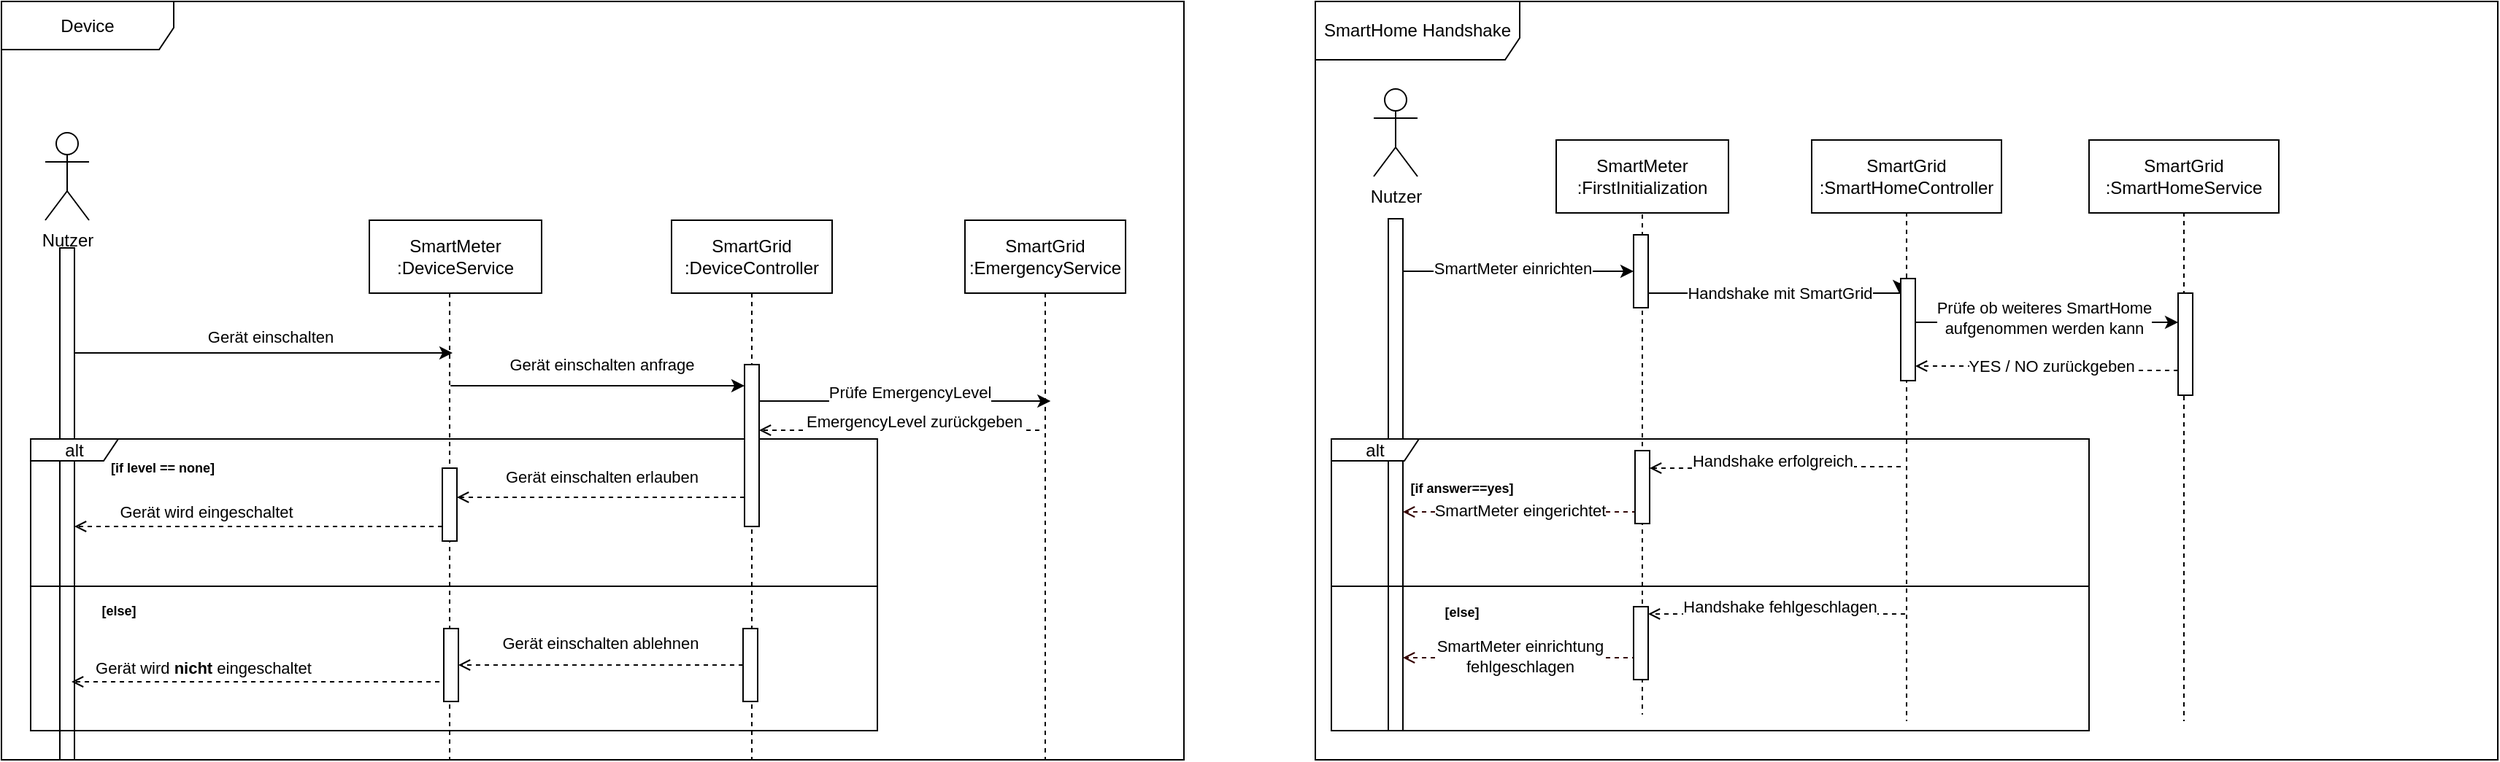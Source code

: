 <mxfile version="21.3.8" type="onedrive">
  <diagram name="Seite-1" id="lq7bRLRTC3t2yh929jAu">
    <mxGraphModel grid="1" page="1" gridSize="10" guides="1" tooltips="1" connect="1" arrows="1" fold="1" pageScale="1" pageWidth="827" pageHeight="1169" math="0" shadow="0">
      <root>
        <mxCell id="0" />
        <mxCell id="1" parent="0" />
        <mxCell id="w78qbZowzyhyov0wYwWb-1" value="Device" style="shape=umlFrame;whiteSpace=wrap;html=1;pointerEvents=0;width=118;height=33;" vertex="1" parent="1">
          <mxGeometry x="30" y="120" width="810" height="520" as="geometry" />
        </mxCell>
        <mxCell id="w78qbZowzyhyov0wYwWb-2" value="SmartMeter&lt;br&gt;:DeviceService" style="html=1;whiteSpace=wrap;" vertex="1" parent="1">
          <mxGeometry x="282" y="270" width="118" height="50" as="geometry" />
        </mxCell>
        <mxCell id="w78qbZowzyhyov0wYwWb-3" value="SmartGrid&lt;br&gt;:DeviceController" style="html=1;whiteSpace=wrap;" vertex="1" parent="1">
          <mxGeometry x="489" y="270" width="110" height="50" as="geometry" />
        </mxCell>
        <mxCell id="w78qbZowzyhyov0wYwWb-7" value="" style="line;strokeWidth=1;fillColor=none;align=left;verticalAlign=middle;spacingTop=-1;spacingLeft=3;spacingRight=3;rotatable=0;labelPosition=right;points=[];portConstraint=eastwest;strokeColor=inherit;dashed=1;direction=south;" vertex="1" parent="1">
          <mxGeometry x="333" y="320" width="8" height="320" as="geometry" />
        </mxCell>
        <mxCell id="w78qbZowzyhyov0wYwWb-8" value="" style="line;strokeWidth=1;fillColor=none;align=left;verticalAlign=middle;spacingTop=-1;spacingLeft=3;spacingRight=3;rotatable=0;labelPosition=right;points=[];portConstraint=eastwest;strokeColor=inherit;dashed=1;direction=south;" vertex="1" parent="1">
          <mxGeometry x="540" y="320" width="8" height="320" as="geometry" />
        </mxCell>
        <mxCell id="w78qbZowzyhyov0wYwWb-28" style="edgeStyle=elbowEdgeStyle;rounded=0;orthogonalLoop=1;jettySize=auto;html=1;elbow=vertical;curved=0;dashed=1;endArrow=open;endFill=0;" edge="1" parent="1" source="w78qbZowzyhyov0wYwWb-12" target="w78qbZowzyhyov0wYwWb-25">
          <mxGeometry relative="1" as="geometry" />
        </mxCell>
        <mxCell id="w78qbZowzyhyov0wYwWb-38" style="edgeStyle=elbowEdgeStyle;rounded=0;orthogonalLoop=1;jettySize=auto;html=1;elbow=vertical;curved=0;entryX=0.171;entryY=0.046;entryDx=0;entryDy=0;entryPerimeter=0;" edge="1" parent="1">
          <mxGeometry relative="1" as="geometry">
            <mxPoint x="549" y="394" as="sourcePoint" />
            <mxPoint x="748.632" y="393.72" as="targetPoint" />
          </mxGeometry>
        </mxCell>
        <mxCell id="w78qbZowzyhyov0wYwWb-39" value="&lt;div&gt;Prüfe EmergencyLevel&lt;/div&gt;" style="edgeLabel;html=1;align=center;verticalAlign=middle;resizable=0;points=[];" vertex="1" connectable="0" parent="w78qbZowzyhyov0wYwWb-38">
          <mxGeometry x="0.336" y="-1" relative="1" as="geometry">
            <mxPoint x="-31" y="-7" as="offset" />
          </mxGeometry>
        </mxCell>
        <mxCell id="w78qbZowzyhyov0wYwWb-22" value="&lt;font style=&quot;font-size: 9px;&quot;&gt;[if level == none]&lt;/font&gt;" style="text;align=center;fontStyle=1;verticalAlign=middle;spacingLeft=3;spacingRight=3;strokeColor=none;rotatable=0;points=[[0,0.5],[1,0.5]];portConstraint=eastwest;html=1;" vertex="1" parent="1">
          <mxGeometry x="100" y="426" width="80" height="26" as="geometry" />
        </mxCell>
        <mxCell id="9QmiV9gFNPc3-_oUDa7s-4" style="edgeStyle=elbowEdgeStyle;rounded=0;orthogonalLoop=1;jettySize=auto;html=1;elbow=vertical;curved=0;dashed=1;endArrow=open;endFill=0;" edge="1" parent="1" source="w78qbZowzyhyov0wYwWb-25" target="9QmiV9gFNPc3-_oUDa7s-1">
          <mxGeometry relative="1" as="geometry">
            <Array as="points">
              <mxPoint x="200" y="480" />
            </Array>
          </mxGeometry>
        </mxCell>
        <mxCell id="9QmiV9gFNPc3-_oUDa7s-5" value="Gerät wird eingeschaltet" style="edgeLabel;html=1;align=center;verticalAlign=middle;resizable=0;points=[];" vertex="1" connectable="0" parent="9QmiV9gFNPc3-_oUDa7s-4">
          <mxGeometry x="0.325" relative="1" as="geometry">
            <mxPoint x="5" y="-10" as="offset" />
          </mxGeometry>
        </mxCell>
        <mxCell id="w78qbZowzyhyov0wYwWb-25" value="" style="html=1;points=[];perimeter=orthogonalPerimeter;outlineConnect=0;targetShapes=umlLifeline;portConstraint=eastwest;newEdgeStyle={&quot;edgeStyle&quot;:&quot;elbowEdgeStyle&quot;,&quot;elbow&quot;:&quot;vertical&quot;,&quot;curved&quot;:0,&quot;rounded&quot;:0};" vertex="1" parent="1">
          <mxGeometry x="332" y="440" width="10" height="50" as="geometry" />
        </mxCell>
        <mxCell id="w78qbZowzyhyov0wYwWb-26" value="" style="html=1;points=[];perimeter=orthogonalPerimeter;outlineConnect=0;targetShapes=umlLifeline;portConstraint=eastwest;newEdgeStyle={&quot;edgeStyle&quot;:&quot;elbowEdgeStyle&quot;,&quot;elbow&quot;:&quot;vertical&quot;,&quot;curved&quot;:0,&quot;rounded&quot;:0};" vertex="1" parent="1">
          <mxGeometry x="333" y="550" width="10" height="50" as="geometry" />
        </mxCell>
        <mxCell id="w78qbZowzyhyov0wYwWb-29" style="edgeStyle=elbowEdgeStyle;rounded=0;orthogonalLoop=1;jettySize=auto;html=1;elbow=vertical;curved=0;dashed=1;endArrow=open;endFill=0;" edge="1" parent="1" source="w78qbZowzyhyov0wYwWb-27" target="w78qbZowzyhyov0wYwWb-26">
          <mxGeometry relative="1" as="geometry" />
        </mxCell>
        <mxCell id="w78qbZowzyhyov0wYwWb-31" value="Gerät einschalten ablehnen" style="edgeLabel;html=1;align=center;verticalAlign=middle;resizable=0;points=[];" vertex="1" connectable="0" parent="w78qbZowzyhyov0wYwWb-29">
          <mxGeometry x="0.08" y="1" relative="1" as="geometry">
            <mxPoint x="7" y="-16" as="offset" />
          </mxGeometry>
        </mxCell>
        <mxCell id="w78qbZowzyhyov0wYwWb-27" value="" style="html=1;points=[];perimeter=orthogonalPerimeter;outlineConnect=0;targetShapes=umlLifeline;portConstraint=eastwest;newEdgeStyle={&quot;edgeStyle&quot;:&quot;elbowEdgeStyle&quot;,&quot;elbow&quot;:&quot;vertical&quot;,&quot;curved&quot;:0,&quot;rounded&quot;:0};" vertex="1" parent="1">
          <mxGeometry x="538" y="550" width="10" height="50" as="geometry" />
        </mxCell>
        <mxCell id="w78qbZowzyhyov0wYwWb-30" value="&lt;font style=&quot;font-size: 9px;&quot;&gt;[else]&lt;/font&gt;" style="text;align=center;fontStyle=1;verticalAlign=middle;spacingLeft=3;spacingRight=3;strokeColor=none;rotatable=0;points=[[0,0.5],[1,0.5]];portConstraint=eastwest;html=1;" vertex="1" parent="1">
          <mxGeometry x="70" y="524" width="80" height="26" as="geometry" />
        </mxCell>
        <mxCell id="w78qbZowzyhyov0wYwWb-32" value="Gerät einschalten erlauben" style="edgeLabel;html=1;align=center;verticalAlign=middle;resizable=0;points=[];" vertex="1" connectable="0" parent="1">
          <mxGeometry x="440.499" y="445.999" as="geometry" />
        </mxCell>
        <mxCell id="w78qbZowzyhyov0wYwWb-34" style="edgeStyle=elbowEdgeStyle;rounded=0;orthogonalLoop=1;jettySize=auto;html=1;elbow=vertical;curved=0;entryX=0.199;entryY=0.422;entryDx=0;entryDy=0;entryPerimeter=0;endArrow=none;endFill=0;startArrow=classic;startFill=1;" edge="1" parent="1" source="w78qbZowzyhyov0wYwWb-12" target="w78qbZowzyhyov0wYwWb-7">
          <mxGeometry relative="1" as="geometry">
            <mxPoint x="538" y="383.68" as="sourcePoint" />
            <mxPoint x="341" y="383.68" as="targetPoint" />
          </mxGeometry>
        </mxCell>
        <mxCell id="w78qbZowzyhyov0wYwWb-35" value="Gerät einschalten anfrage" style="edgeLabel;html=1;align=center;verticalAlign=middle;resizable=0;points=[];" vertex="1" connectable="0" parent="w78qbZowzyhyov0wYwWb-34">
          <mxGeometry x="-0.121" relative="1" as="geometry">
            <mxPoint x="-10" y="-15" as="offset" />
          </mxGeometry>
        </mxCell>
        <mxCell id="w78qbZowzyhyov0wYwWb-36" value="SmartGrid&lt;br&gt;:EmergencyService" style="html=1;whiteSpace=wrap;" vertex="1" parent="1">
          <mxGeometry x="690" y="270" width="110" height="50" as="geometry" />
        </mxCell>
        <mxCell id="w78qbZowzyhyov0wYwWb-40" style="edgeStyle=orthogonalEdgeStyle;rounded=0;orthogonalLoop=1;jettySize=auto;html=1;dashed=1;endArrow=open;endFill=0;" edge="1" parent="1">
          <mxGeometry relative="1" as="geometry">
            <mxPoint x="741" y="414" as="sourcePoint" />
            <mxPoint x="549" y="414" as="targetPoint" />
            <Array as="points">
              <mxPoint x="600" y="414" />
              <mxPoint x="600" y="414" />
            </Array>
          </mxGeometry>
        </mxCell>
        <mxCell id="w78qbZowzyhyov0wYwWb-37" value="" style="line;strokeWidth=1;fillColor=none;align=left;verticalAlign=middle;spacingTop=-1;spacingLeft=3;spacingRight=3;rotatable=0;labelPosition=right;points=[];portConstraint=eastwest;strokeColor=inherit;dashed=1;direction=south;" vertex="1" parent="1">
          <mxGeometry x="741" y="320" width="8" height="320" as="geometry" />
        </mxCell>
        <mxCell id="w78qbZowzyhyov0wYwWb-41" value="EmergencyLevel zurückgeben" style="edgeLabel;html=1;align=center;verticalAlign=middle;resizable=0;points=[];" vertex="1" connectable="0" parent="1">
          <mxGeometry x="658.75" y="404.5" as="geometry">
            <mxPoint x="-4" y="3" as="offset" />
          </mxGeometry>
        </mxCell>
        <mxCell id="w78qbZowzyhyov0wYwWb-42" value="&lt;div&gt;Nutzer&lt;/div&gt;" style="shape=umlActor;verticalLabelPosition=bottom;verticalAlign=top;html=1;" vertex="1" parent="1">
          <mxGeometry x="60" y="210" width="30" height="60" as="geometry" />
        </mxCell>
        <mxCell id="9QmiV9gFNPc3-_oUDa7s-2" style="edgeStyle=elbowEdgeStyle;rounded=0;orthogonalLoop=1;jettySize=auto;html=1;elbow=vertical;curved=0;entryX=0.128;entryY=0.25;entryDx=0;entryDy=0;entryPerimeter=0;" edge="1" parent="1" source="9QmiV9gFNPc3-_oUDa7s-1" target="w78qbZowzyhyov0wYwWb-7">
          <mxGeometry relative="1" as="geometry" />
        </mxCell>
        <mxCell id="9QmiV9gFNPc3-_oUDa7s-3" value="Gerät einschalten" style="edgeLabel;html=1;align=center;verticalAlign=middle;resizable=0;points=[];" vertex="1" connectable="0" parent="9QmiV9gFNPc3-_oUDa7s-2">
          <mxGeometry x="0.035" y="2" relative="1" as="geometry">
            <mxPoint y="-9" as="offset" />
          </mxGeometry>
        </mxCell>
        <mxCell id="9QmiV9gFNPc3-_oUDa7s-1" value="" style="html=1;points=[];perimeter=orthogonalPerimeter;outlineConnect=0;targetShapes=umlLifeline;portConstraint=eastwest;newEdgeStyle={&quot;edgeStyle&quot;:&quot;elbowEdgeStyle&quot;,&quot;elbow&quot;:&quot;vertical&quot;,&quot;curved&quot;:0,&quot;rounded&quot;:0};" vertex="1" parent="1">
          <mxGeometry x="70" y="289" width="10" height="351" as="geometry" />
        </mxCell>
        <mxCell id="9QmiV9gFNPc3-_oUDa7s-6" style="edgeStyle=elbowEdgeStyle;rounded=0;orthogonalLoop=1;jettySize=auto;html=1;elbow=vertical;curved=0;dashed=1;endArrow=open;endFill=0;" edge="1" parent="1">
          <mxGeometry relative="1" as="geometry">
            <mxPoint x="330" y="586.5" as="sourcePoint" />
            <mxPoint x="78" y="586.5" as="targetPoint" />
            <Array as="points">
              <mxPoint x="198" y="586.5" />
            </Array>
          </mxGeometry>
        </mxCell>
        <mxCell id="9QmiV9gFNPc3-_oUDa7s-7" value="Gerät wird &lt;b&gt;nicht&lt;/b&gt; eingeschaltet" style="edgeLabel;html=1;align=center;verticalAlign=middle;resizable=0;points=[];" vertex="1" connectable="0" parent="9QmiV9gFNPc3-_oUDa7s-6">
          <mxGeometry x="0.325" relative="1" as="geometry">
            <mxPoint x="5" y="-10" as="offset" />
          </mxGeometry>
        </mxCell>
        <mxCell id="w78qbZowzyhyov0wYwWb-11" value="alt" style="shape=umlFrame;whiteSpace=wrap;html=1;pointerEvents=0;width=60;height=15;" vertex="1" parent="1">
          <mxGeometry x="50" y="420" width="580" height="200" as="geometry" />
        </mxCell>
        <mxCell id="Eb8i8k0iAc-yBjZXXWKS-34" value="SmartHome Handshake" style="shape=umlFrame;whiteSpace=wrap;html=1;pointerEvents=0;width=140;height=40;" vertex="1" parent="1">
          <mxGeometry x="930" y="120" width="810" height="520" as="geometry" />
        </mxCell>
        <mxCell id="Eb8i8k0iAc-yBjZXXWKS-36" value="&lt;div&gt;Nutzer&lt;/div&gt;" style="shape=umlActor;verticalLabelPosition=bottom;verticalAlign=top;html=1;" vertex="1" parent="1">
          <mxGeometry x="970" y="180" width="30" height="60" as="geometry" />
        </mxCell>
        <mxCell id="Eb8i8k0iAc-yBjZXXWKS-44" style="edgeStyle=elbowEdgeStyle;rounded=0;orthogonalLoop=1;jettySize=auto;html=1;elbow=vertical;curved=0;" edge="1" parent="1" source="Eb8i8k0iAc-yBjZXXWKS-38" target="49gRoZRjWBK7v-nabhrM-3">
          <mxGeometry relative="1" as="geometry" />
        </mxCell>
        <mxCell id="Eb8i8k0iAc-yBjZXXWKS-45" value="SmartMeter einrichten" style="edgeLabel;html=1;align=center;verticalAlign=middle;resizable=0;points=[];" connectable="0" vertex="1" parent="Eb8i8k0iAc-yBjZXXWKS-44">
          <mxGeometry x="0.079" y="2" relative="1" as="geometry">
            <mxPoint x="-10" as="offset" />
          </mxGeometry>
        </mxCell>
        <mxCell id="Eb8i8k0iAc-yBjZXXWKS-38" value="" style="html=1;points=[];perimeter=orthogonalPerimeter;outlineConnect=0;targetShapes=umlLifeline;portConstraint=eastwest;newEdgeStyle={&quot;edgeStyle&quot;:&quot;elbowEdgeStyle&quot;,&quot;elbow&quot;:&quot;vertical&quot;,&quot;curved&quot;:0,&quot;rounded&quot;:0};" vertex="1" parent="1">
          <mxGeometry x="980" y="269" width="10" height="351" as="geometry" />
        </mxCell>
        <mxCell id="Eb8i8k0iAc-yBjZXXWKS-51" style="edgeStyle=orthogonalEdgeStyle;rounded=0;orthogonalLoop=1;jettySize=auto;html=1;" edge="1" parent="1" source="Eb8i8k0iAc-yBjZXXWKS-39">
          <mxGeometry relative="1" as="geometry">
            <Array as="points">
              <mxPoint x="1330" y="320" />
              <mxPoint x="1330" y="319" />
            </Array>
            <mxPoint x="1330" y="320" as="targetPoint" />
          </mxGeometry>
        </mxCell>
        <mxCell id="Eb8i8k0iAc-yBjZXXWKS-52" value="&lt;div&gt;Handshake mit SmartGrid&lt;/div&gt;" style="edgeLabel;html=1;align=center;verticalAlign=middle;resizable=0;points=[];" connectable="0" vertex="1" parent="Eb8i8k0iAc-yBjZXXWKS-51">
          <mxGeometry x="0.108" y="-1" relative="1" as="geometry">
            <mxPoint x="-7" y="-1" as="offset" />
          </mxGeometry>
        </mxCell>
        <mxCell id="Eb8i8k0iAc-yBjZXXWKS-65" style="edgeStyle=orthogonalEdgeStyle;rounded=0;orthogonalLoop=1;jettySize=auto;html=1;fillColor=#d5e8d4;strokeColor=#330000;dashed=1;endArrow=open;endFill=0;" edge="1" parent="1" source="Eb8i8k0iAc-yBjZXXWKS-39" target="Eb8i8k0iAc-yBjZXXWKS-38">
          <mxGeometry relative="1" as="geometry">
            <Array as="points">
              <mxPoint x="1030" y="470" />
              <mxPoint x="1030" y="470" />
            </Array>
          </mxGeometry>
        </mxCell>
        <mxCell id="Eb8i8k0iAc-yBjZXXWKS-67" value="SmartMeter eingerichtet" style="edgeLabel;html=1;align=center;verticalAlign=middle;resizable=0;points=[];" connectable="0" vertex="1" parent="Eb8i8k0iAc-yBjZXXWKS-65">
          <mxGeometry x="0.19" y="-1" relative="1" as="geometry">
            <mxPoint x="15" as="offset" />
          </mxGeometry>
        </mxCell>
        <mxCell id="Eb8i8k0iAc-yBjZXXWKS-39" value="" style="line;strokeWidth=1;fillColor=none;align=left;verticalAlign=middle;spacingTop=-1;spacingLeft=3;spacingRight=3;rotatable=0;labelPosition=right;points=[];portConstraint=eastwest;strokeColor=inherit;dashed=1;direction=south;" vertex="1" parent="1">
          <mxGeometry x="1150" y="260" width="8" height="349" as="geometry" />
        </mxCell>
        <mxCell id="Eb8i8k0iAc-yBjZXXWKS-42" value="SmartMeter&lt;br&gt;:FirstInitialization" style="html=1;whiteSpace=wrap;" vertex="1" parent="1">
          <mxGeometry x="1095" y="215" width="118" height="50" as="geometry" />
        </mxCell>
        <mxCell id="Eb8i8k0iAc-yBjZXXWKS-46" value="SmartGrid&lt;br&gt;:SmartHomeController" style="html=1;whiteSpace=wrap;" vertex="1" parent="1">
          <mxGeometry x="1270" y="215" width="130" height="50" as="geometry" />
        </mxCell>
        <mxCell id="Eb8i8k0iAc-yBjZXXWKS-54" style="edgeStyle=orthogonalEdgeStyle;rounded=0;orthogonalLoop=1;jettySize=auto;html=1;" edge="1" parent="1" source="Eb8i8k0iAc-yBjZXXWKS-47" target="49gRoZRjWBK7v-nabhrM-5">
          <mxGeometry relative="1" as="geometry">
            <Array as="points">
              <mxPoint x="1470" y="340" />
              <mxPoint x="1470" y="340" />
            </Array>
          </mxGeometry>
        </mxCell>
        <mxCell id="Eb8i8k0iAc-yBjZXXWKS-55" value="&lt;div&gt;Prüfe ob weiteres SmartHome&lt;/div&gt;&lt;div&gt;aufgenommen werden kann&lt;br&gt;&lt;/div&gt;" style="edgeLabel;html=1;align=center;verticalAlign=middle;resizable=0;points=[];" connectable="0" vertex="1" parent="Eb8i8k0iAc-yBjZXXWKS-54">
          <mxGeometry x="-0.324" y="3" relative="1" as="geometry">
            <mxPoint x="28" as="offset" />
          </mxGeometry>
        </mxCell>
        <mxCell id="Eb8i8k0iAc-yBjZXXWKS-63" style="edgeStyle=orthogonalEdgeStyle;rounded=0;orthogonalLoop=1;jettySize=auto;html=1;dashed=1;endArrow=open;endFill=0;" edge="1" parent="1" source="Eb8i8k0iAc-yBjZXXWKS-47" target="49gRoZRjWBK7v-nabhrM-1">
          <mxGeometry relative="1" as="geometry">
            <Array as="points">
              <mxPoint x="1244" y="439" />
              <mxPoint x="1244" y="440" />
            </Array>
          </mxGeometry>
        </mxCell>
        <mxCell id="Eb8i8k0iAc-yBjZXXWKS-64" value="Handshake erfolgreich" style="edgeLabel;html=1;align=center;verticalAlign=middle;resizable=0;points=[];" connectable="0" vertex="1" parent="Eb8i8k0iAc-yBjZXXWKS-63">
          <mxGeometry x="0.194" y="-1" relative="1" as="geometry">
            <mxPoint x="14" y="-4" as="offset" />
          </mxGeometry>
        </mxCell>
        <mxCell id="Eb8i8k0iAc-yBjZXXWKS-47" value="" style="line;strokeWidth=1;fillColor=none;align=left;verticalAlign=middle;spacingTop=-1;spacingLeft=3;spacingRight=3;rotatable=0;labelPosition=right;points=[];portConstraint=eastwest;strokeColor=inherit;dashed=1;direction=south;" vertex="1" parent="1">
          <mxGeometry x="1331" y="264.5" width="8" height="349" as="geometry" />
        </mxCell>
        <mxCell id="Eb8i8k0iAc-yBjZXXWKS-50" value="SmartGrid&lt;br&gt;:SmartHomeService" style="html=1;whiteSpace=wrap;" vertex="1" parent="1">
          <mxGeometry x="1460" y="215" width="130" height="50" as="geometry" />
        </mxCell>
        <mxCell id="Eb8i8k0iAc-yBjZXXWKS-57" style="edgeStyle=orthogonalEdgeStyle;rounded=0;orthogonalLoop=1;jettySize=auto;html=1;endArrow=open;endFill=0;dashed=1;" edge="1" parent="1" source="Eb8i8k0iAc-yBjZXXWKS-53" target="49gRoZRjWBK7v-nabhrM-4">
          <mxGeometry relative="1" as="geometry">
            <Array as="points">
              <mxPoint x="1430" y="373" />
              <mxPoint x="1430" y="370" />
            </Array>
          </mxGeometry>
        </mxCell>
        <mxCell id="Eb8i8k0iAc-yBjZXXWKS-58" value="YES / NO zurückgeben" style="edgeLabel;html=1;align=center;verticalAlign=middle;resizable=0;points=[];" connectable="0" vertex="1" parent="Eb8i8k0iAc-yBjZXXWKS-57">
          <mxGeometry x="0.371" relative="1" as="geometry">
            <mxPoint x="35" as="offset" />
          </mxGeometry>
        </mxCell>
        <mxCell id="Eb8i8k0iAc-yBjZXXWKS-53" value="" style="line;strokeWidth=1;fillColor=none;align=left;verticalAlign=middle;spacingTop=-1;spacingLeft=3;spacingRight=3;rotatable=0;labelPosition=right;points=[];portConstraint=eastwest;strokeColor=inherit;dashed=1;direction=south;" vertex="1" parent="1">
          <mxGeometry x="1521" y="264.5" width="8" height="349" as="geometry" />
        </mxCell>
        <mxCell id="w78qbZowzyhyov0wYwWb-13" value="" style="line;strokeWidth=1;fillColor=none;align=left;verticalAlign=middle;spacingTop=-1;spacingLeft=3;spacingRight=3;rotatable=0;labelPosition=right;points=[];portConstraint=eastwest;strokeColor=inherit;" vertex="1" parent="1">
          <mxGeometry x="50" y="517" width="580" height="8" as="geometry" />
        </mxCell>
        <mxCell id="Eb8i8k0iAc-yBjZXXWKS-59" value="alt" style="shape=umlFrame;whiteSpace=wrap;html=1;pointerEvents=0;width=60;height=15;" vertex="1" parent="1">
          <mxGeometry x="941" y="420" width="519" height="200" as="geometry" />
        </mxCell>
        <mxCell id="Eb8i8k0iAc-yBjZXXWKS-60" value="" style="line;strokeWidth=1;fillColor=none;align=left;verticalAlign=middle;spacingTop=-1;spacingLeft=3;spacingRight=3;rotatable=0;labelPosition=right;points=[];portConstraint=eastwest;strokeColor=inherit;" vertex="1" parent="1">
          <mxGeometry x="941" y="517" width="519" height="8" as="geometry" />
        </mxCell>
        <mxCell id="Eb8i8k0iAc-yBjZXXWKS-61" value="&lt;font style=&quot;font-size: 9px;&quot;&gt;[if answer==yes]&lt;/font&gt;" style="text;align=center;fontStyle=1;verticalAlign=middle;spacingLeft=3;spacingRight=3;strokeColor=none;rotatable=0;points=[[0,0.5],[1,0.5]];portConstraint=eastwest;html=1;" vertex="1" parent="1">
          <mxGeometry x="990" y="440" width="80" height="26" as="geometry" />
        </mxCell>
        <mxCell id="Eb8i8k0iAc-yBjZXXWKS-62" value="&lt;font style=&quot;font-size: 9px;&quot;&gt;[else]&lt;/font&gt;" style="text;align=center;fontStyle=1;verticalAlign=middle;spacingLeft=3;spacingRight=3;strokeColor=none;rotatable=0;points=[[0,0.5],[1,0.5]];portConstraint=eastwest;html=1;" vertex="1" parent="1">
          <mxGeometry x="990" y="525" width="80" height="26" as="geometry" />
        </mxCell>
        <mxCell id="Eb8i8k0iAc-yBjZXXWKS-68" style="edgeStyle=orthogonalEdgeStyle;rounded=0;orthogonalLoop=1;jettySize=auto;html=1;entryX=0.513;entryY=0.397;entryDx=0;entryDy=0;entryPerimeter=0;dashed=1;endArrow=open;endFill=0;" edge="1" parent="1">
          <mxGeometry relative="1" as="geometry">
            <mxPoint x="1334" y="540" as="sourcePoint" />
            <mxPoint x="1158" y="540" as="targetPoint" />
          </mxGeometry>
        </mxCell>
        <mxCell id="Eb8i8k0iAc-yBjZXXWKS-69" value="Handshake fehlgeschlagen" style="edgeLabel;html=1;align=center;verticalAlign=middle;resizable=0;points=[];" connectable="0" vertex="1" parent="Eb8i8k0iAc-yBjZXXWKS-68">
          <mxGeometry x="0.194" y="-1" relative="1" as="geometry">
            <mxPoint x="19" y="-4" as="offset" />
          </mxGeometry>
        </mxCell>
        <mxCell id="Eb8i8k0iAc-yBjZXXWKS-70" style="edgeStyle=orthogonalEdgeStyle;rounded=0;orthogonalLoop=1;jettySize=auto;html=1;fillColor=#d5e8d4;strokeColor=#330000;dashed=1;endArrow=open;endFill=0;" edge="1" parent="1">
          <mxGeometry relative="1" as="geometry">
            <mxPoint x="1150" y="570" as="sourcePoint" />
            <mxPoint x="990" y="570" as="targetPoint" />
            <Array as="points">
              <mxPoint x="1030" y="570" />
              <mxPoint x="1030" y="570" />
            </Array>
          </mxGeometry>
        </mxCell>
        <mxCell id="Eb8i8k0iAc-yBjZXXWKS-71" value="SmartMeter einrichtung&lt;br&gt;fehlgeschlagen" style="edgeLabel;html=1;align=center;verticalAlign=middle;resizable=0;points=[];" connectable="0" vertex="1" parent="Eb8i8k0iAc-yBjZXXWKS-70">
          <mxGeometry x="0.19" y="-1" relative="1" as="geometry">
            <mxPoint x="15" as="offset" />
          </mxGeometry>
        </mxCell>
        <mxCell id="w78qbZowzyhyov0wYwWb-12" value="" style="html=1;points=[];perimeter=orthogonalPerimeter;outlineConnect=0;targetShapes=umlLifeline;portConstraint=eastwest;newEdgeStyle={&quot;edgeStyle&quot;:&quot;elbowEdgeStyle&quot;,&quot;elbow&quot;:&quot;vertical&quot;,&quot;curved&quot;:0,&quot;rounded&quot;:0};" vertex="1" parent="1">
          <mxGeometry x="539" y="369" width="10" height="111" as="geometry" />
        </mxCell>
        <mxCell id="49gRoZRjWBK7v-nabhrM-1" value="" style="html=1;points=[];perimeter=orthogonalPerimeter;outlineConnect=0;targetShapes=umlLifeline;portConstraint=eastwest;newEdgeStyle={&quot;edgeStyle&quot;:&quot;elbowEdgeStyle&quot;,&quot;elbow&quot;:&quot;vertical&quot;,&quot;curved&quot;:0,&quot;rounded&quot;:0};" vertex="1" parent="1">
          <mxGeometry x="1149" y="428" width="10" height="50" as="geometry" />
        </mxCell>
        <mxCell id="49gRoZRjWBK7v-nabhrM-2" value="" style="html=1;points=[];perimeter=orthogonalPerimeter;outlineConnect=0;targetShapes=umlLifeline;portConstraint=eastwest;newEdgeStyle={&quot;edgeStyle&quot;:&quot;elbowEdgeStyle&quot;,&quot;elbow&quot;:&quot;vertical&quot;,&quot;curved&quot;:0,&quot;rounded&quot;:0};" vertex="1" parent="1">
          <mxGeometry x="1148" y="535" width="10" height="50" as="geometry" />
        </mxCell>
        <mxCell id="49gRoZRjWBK7v-nabhrM-3" value="" style="html=1;points=[];perimeter=orthogonalPerimeter;outlineConnect=0;targetShapes=umlLifeline;portConstraint=eastwest;newEdgeStyle={&quot;edgeStyle&quot;:&quot;elbowEdgeStyle&quot;,&quot;elbow&quot;:&quot;vertical&quot;,&quot;curved&quot;:0,&quot;rounded&quot;:0};" vertex="1" parent="1">
          <mxGeometry x="1148" y="280" width="10" height="50" as="geometry" />
        </mxCell>
        <mxCell id="49gRoZRjWBK7v-nabhrM-4" value="" style="html=1;points=[];perimeter=orthogonalPerimeter;outlineConnect=0;targetShapes=umlLifeline;portConstraint=eastwest;newEdgeStyle={&quot;edgeStyle&quot;:&quot;elbowEdgeStyle&quot;,&quot;elbow&quot;:&quot;vertical&quot;,&quot;curved&quot;:0,&quot;rounded&quot;:0};" vertex="1" parent="1">
          <mxGeometry x="1331" y="310" width="10" height="70" as="geometry" />
        </mxCell>
        <mxCell id="49gRoZRjWBK7v-nabhrM-5" value="" style="html=1;points=[];perimeter=orthogonalPerimeter;outlineConnect=0;targetShapes=umlLifeline;portConstraint=eastwest;newEdgeStyle={&quot;edgeStyle&quot;:&quot;elbowEdgeStyle&quot;,&quot;elbow&quot;:&quot;vertical&quot;,&quot;curved&quot;:0,&quot;rounded&quot;:0};" vertex="1" parent="1">
          <mxGeometry x="1521" y="320" width="10" height="70" as="geometry" />
        </mxCell>
      </root>
    </mxGraphModel>
  </diagram>
</mxfile>
